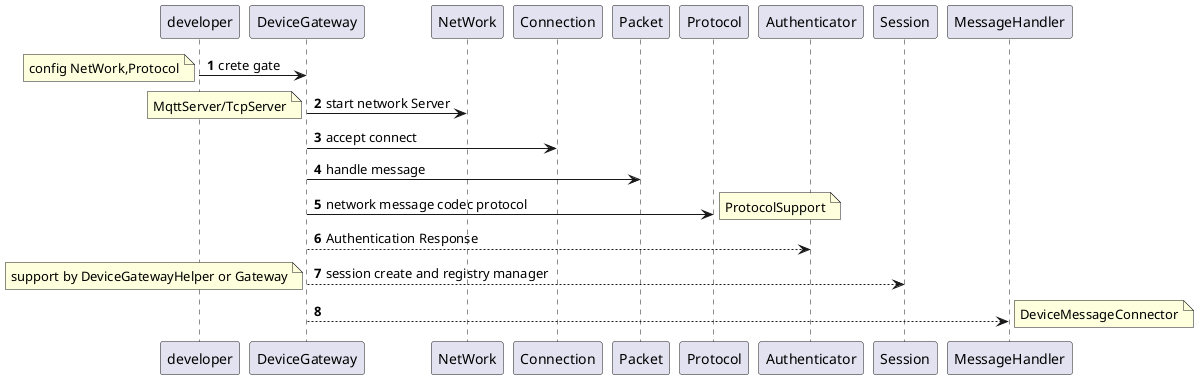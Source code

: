 @startuml
'https://plantuml.com/sequence-diagram

autonumber

developer -> DeviceGateway : crete gate
note left: config NetWork,Protocol
DeviceGateway -> NetWork: start network Server
note left : MqttServer/TcpServer
DeviceGateway-> Connection : accept connect
DeviceGateway-> Packet : handle message
DeviceGateway -> Protocol: network message codec protocol
note right : ProtocolSupport
DeviceGateway --> Authenticator: Authentication Response
DeviceGateway --> Session: session create and registry manager
note left: support by DeviceGatewayHelper or Gateway
DeviceGateway--> MessageHandler
note right : DeviceMessageConnector

@enduml
